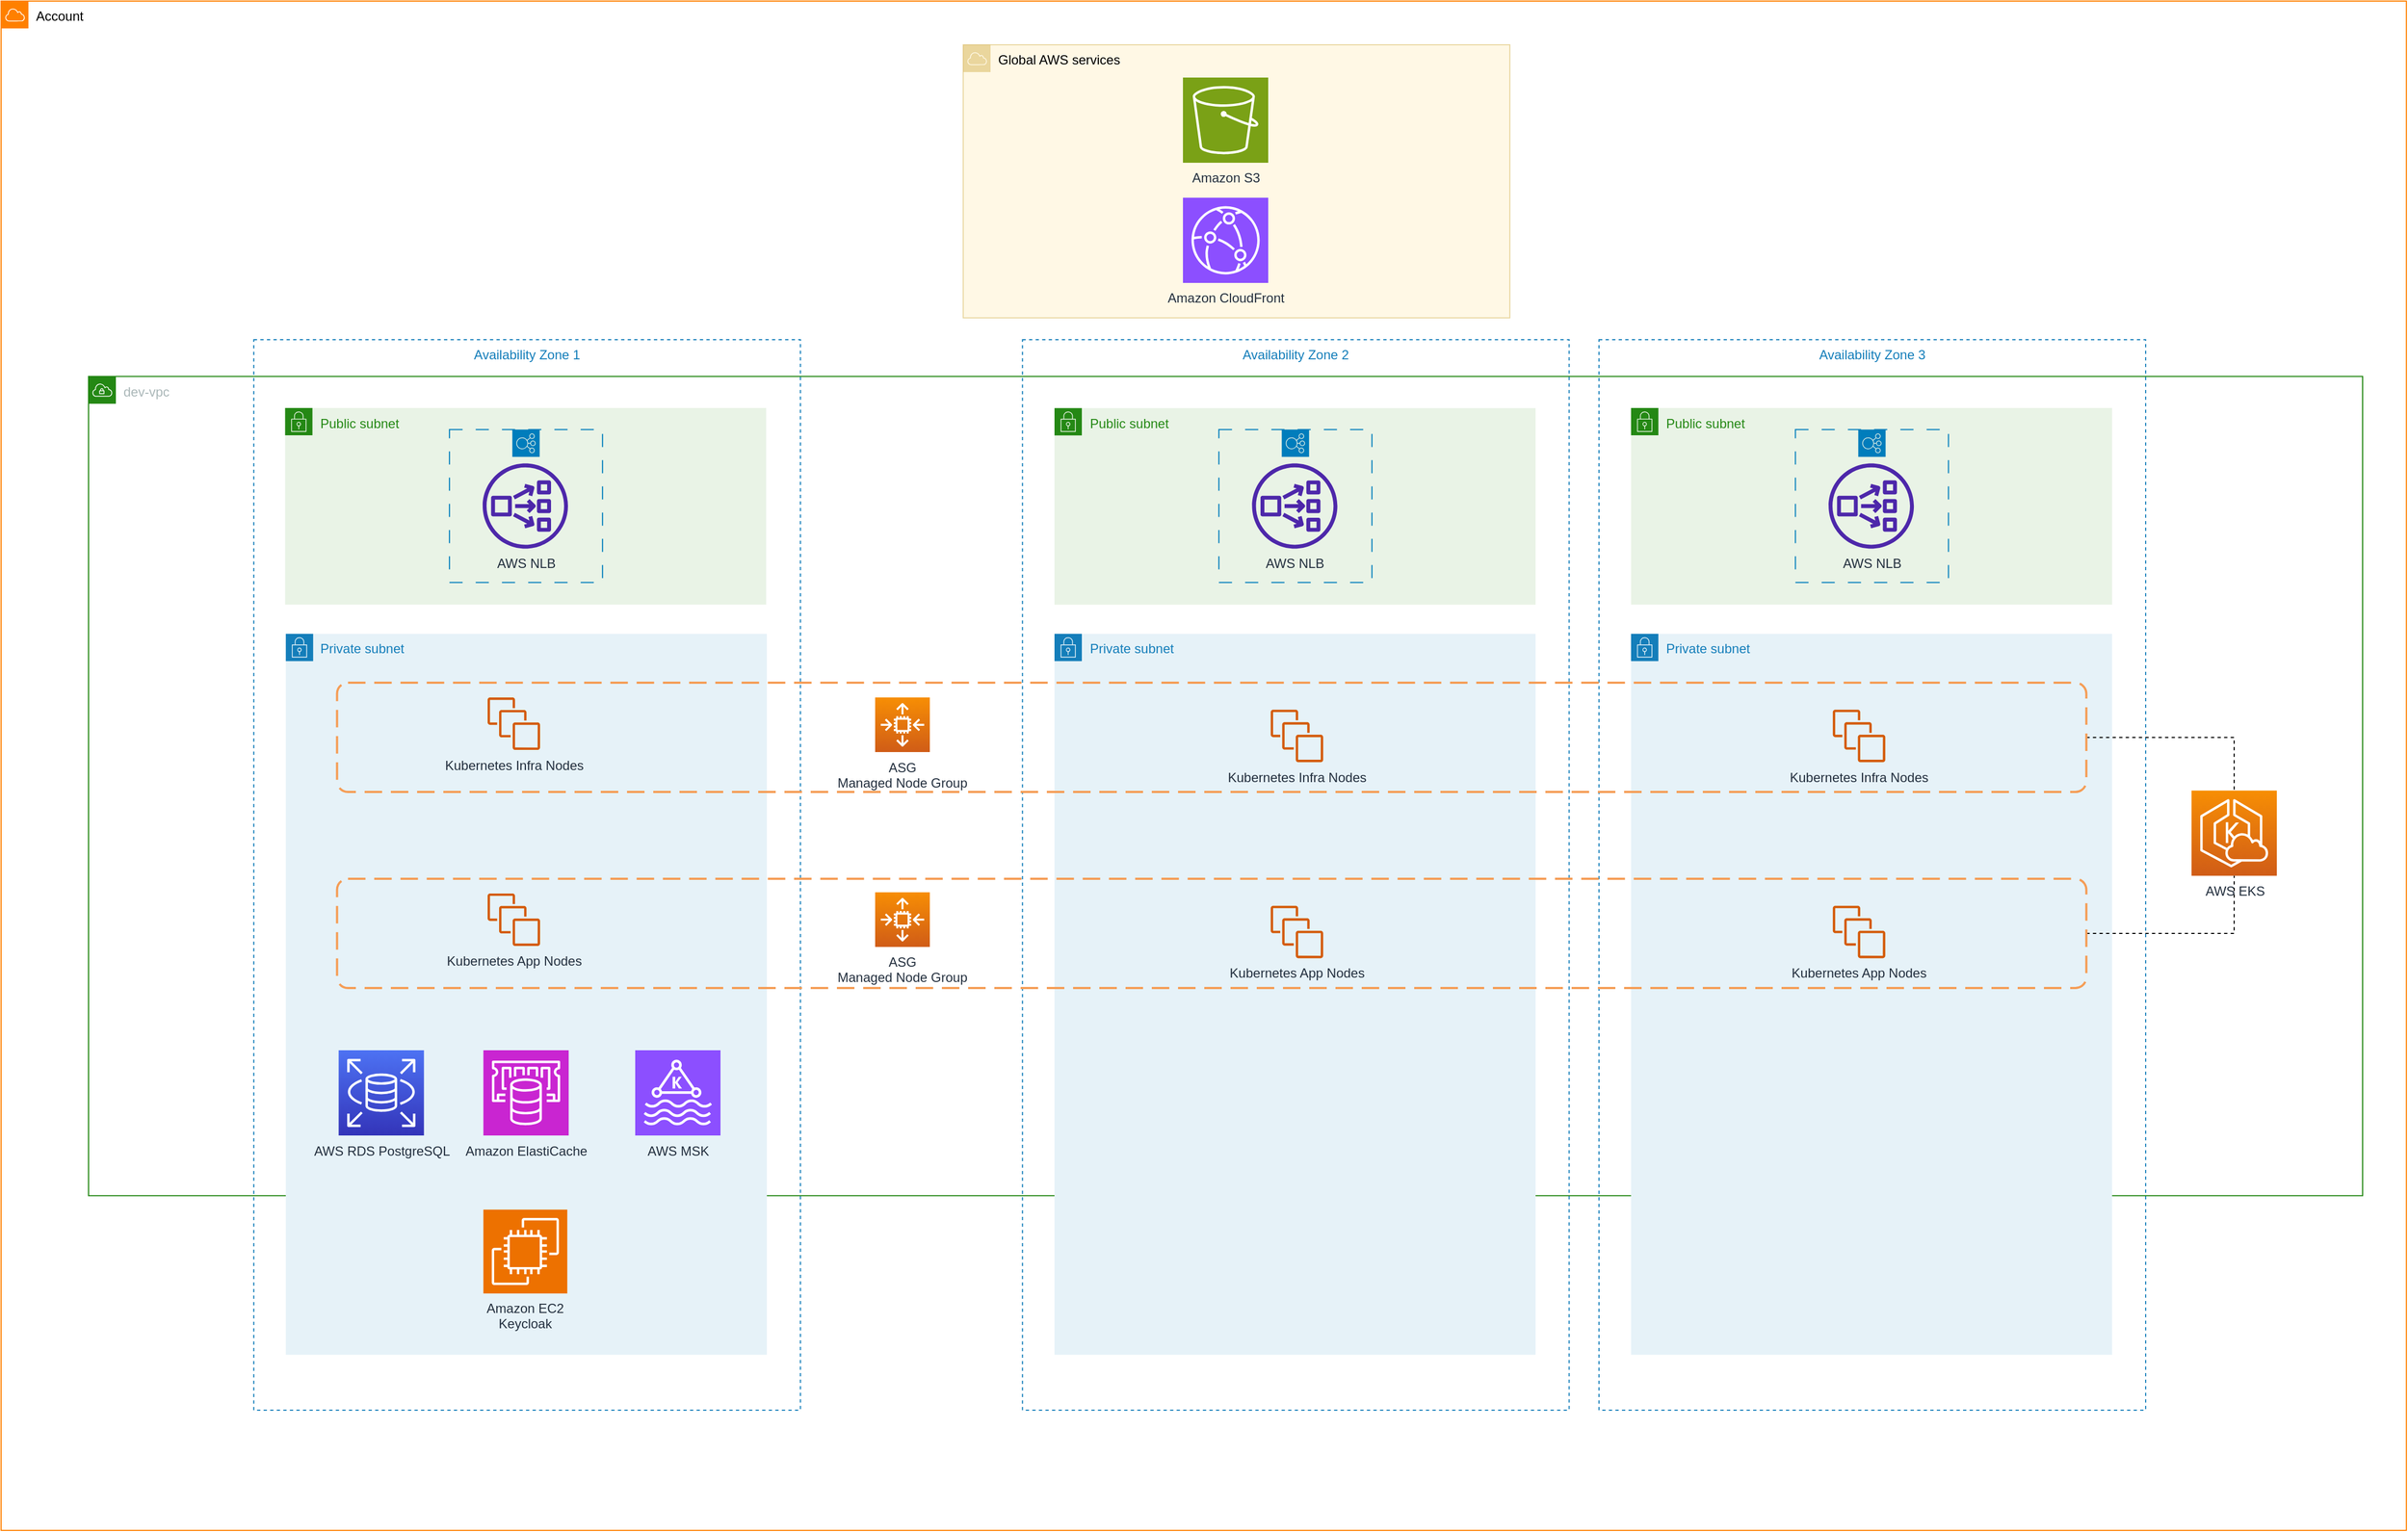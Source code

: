 <mxfile version="22.0.8" type="github" pages="2">
  <diagram name="Dev" id="EnpC6q5Ao4EsyWFNV-Yo">
    <mxGraphModel dx="4825" dy="-4232" grid="1" gridSize="10" guides="1" tooltips="1" connect="1" arrows="1" fold="1" page="1" pageScale="1" pageWidth="1169" pageHeight="827" math="0" shadow="0">
      <root>
        <mxCell id="bmpDRJVkrqCaFnWWjlhF-0" />
        <mxCell id="bmpDRJVkrqCaFnWWjlhF-1" parent="bmpDRJVkrqCaFnWWjlhF-0" />
        <mxCell id="bmpDRJVkrqCaFnWWjlhF-2" value="Account" style="sketch=0;outlineConnect=0;html=1;whiteSpace=wrap;fontSize=12;fontStyle=0;shape=mxgraph.aws4.group;grIcon=mxgraph.aws4.group_aws_cloud;verticalAlign=top;align=left;spacingLeft=30;dashed=0;strokeColor=#FF8000;gradientColor=none;gradientDirection=north;shadow=0;" vertex="1" parent="bmpDRJVkrqCaFnWWjlhF-1">
          <mxGeometry x="-2280" y="5840" width="2200" height="1400" as="geometry" />
        </mxCell>
        <mxCell id="bmpDRJVkrqCaFnWWjlhF-3" value="Global AWS services" style="sketch=0;outlineConnect=0;html=1;whiteSpace=wrap;fontSize=12;fontStyle=0;shape=mxgraph.aws4.group;grIcon=mxgraph.aws4.group_aws_cloud;strokeColor=#d6b656;fillColor=#fff2cc;verticalAlign=top;align=left;spacingLeft=30;dashed=0;opacity=50;" vertex="1" parent="bmpDRJVkrqCaFnWWjlhF-1">
          <mxGeometry x="-1400" y="5880" width="500" height="250" as="geometry" />
        </mxCell>
        <mxCell id="bmpDRJVkrqCaFnWWjlhF-4" value="" style="group" vertex="1" connectable="0" parent="bmpDRJVkrqCaFnWWjlhF-1">
          <mxGeometry x="-2210" y="6150" width="2080" height="1050" as="geometry" />
        </mxCell>
        <mxCell id="bmpDRJVkrqCaFnWWjlhF-5" value="Availability Zone 3" style="fillColor=none;strokeColor=#147EBA;dashed=1;verticalAlign=top;fontStyle=0;fontColor=#147EBA;" vertex="1" parent="bmpDRJVkrqCaFnWWjlhF-4">
          <mxGeometry x="1391.55" width="500" height="980" as="geometry" />
        </mxCell>
        <mxCell id="bmpDRJVkrqCaFnWWjlhF-6" value="dev-vpc" style="points=[[0,0],[0.25,0],[0.5,0],[0.75,0],[1,0],[1,0.25],[1,0.5],[1,0.75],[1,1],[0.75,1],[0.5,1],[0.25,1],[0,1],[0,0.75],[0,0.5],[0,0.25]];outlineConnect=0;gradientColor=none;html=1;whiteSpace=wrap;fontSize=12;fontStyle=0;shape=mxgraph.aws4.group;grIcon=mxgraph.aws4.group_vpc;strokeColor=#248814;fillColor=none;verticalAlign=top;align=left;spacingLeft=30;fontColor=#AAB7B8;dashed=0;" vertex="1" parent="bmpDRJVkrqCaFnWWjlhF-4">
          <mxGeometry x="10" y="33.649" width="2080" height="750" as="geometry" />
        </mxCell>
        <mxCell id="bmpDRJVkrqCaFnWWjlhF-7" value="Availability Zone 1" style="fillColor=none;strokeColor=#147EBA;dashed=1;verticalAlign=top;fontStyle=0;fontColor=#147EBA;" vertex="1" parent="bmpDRJVkrqCaFnWWjlhF-4">
          <mxGeometry x="161.13" width="500" height="980" as="geometry" />
        </mxCell>
        <mxCell id="bmpDRJVkrqCaFnWWjlhF-8" value="ASG&lt;br&gt;Managed Node Group" style="sketch=0;points=[[0,0,0],[0.25,0,0],[0.5,0,0],[0.75,0,0],[1,0,0],[0,1,0],[0.25,1,0],[0.5,1,0],[0.75,1,0],[1,1,0],[0,0.25,0],[0,0.5,0],[0,0.75,0],[1,0.25,0],[1,0.5,0],[1,0.75,0]];outlineConnect=0;fontColor=#232F3E;gradientColor=#F78E04;gradientDirection=north;fillColor=#D05C17;strokeColor=#ffffff;dashed=0;verticalLabelPosition=bottom;verticalAlign=top;align=center;html=1;fontSize=12;fontStyle=0;aspect=fixed;shape=mxgraph.aws4.resourceIcon;resIcon=mxgraph.aws4.auto_scaling2;" vertex="1" parent="bmpDRJVkrqCaFnWWjlhF-4">
          <mxGeometry x="729.465" y="505.851" width="50" height="50" as="geometry" />
        </mxCell>
        <mxCell id="bmpDRJVkrqCaFnWWjlhF-9" value="AWS EKS" style="sketch=0;points=[[0,0,0],[0.25,0,0],[0.5,0,0],[0.75,0,0],[1,0,0],[0,1,0],[0.25,1,0],[0.5,1,0],[0.75,1,0],[1,1,0],[0,0.25,0],[0,0.5,0],[0,0.75,0],[1,0.25,0],[1,0.5,0],[1,0.75,0]];outlineConnect=0;fontColor=#232F3E;gradientColor=#F78E04;gradientDirection=north;fillColor=#D05C17;strokeColor=#ffffff;dashed=0;verticalLabelPosition=bottom;verticalAlign=top;align=center;html=1;fontSize=12;fontStyle=0;aspect=fixed;shape=mxgraph.aws4.resourceIcon;resIcon=mxgraph.aws4.eks_cloud;" vertex="1" parent="bmpDRJVkrqCaFnWWjlhF-4">
          <mxGeometry x="1933.521" y="412.757" width="78" height="78" as="geometry" />
        </mxCell>
        <mxCell id="bmpDRJVkrqCaFnWWjlhF-10" value="ASG&lt;br&gt;Managed Node Group" style="sketch=0;points=[[0,0,0],[0.25,0,0],[0.5,0,0],[0.75,0,0],[1,0,0],[0,1,0],[0.25,1,0],[0.5,1,0],[0.75,1,0],[1,1,0],[0,0.25,0],[0,0.5,0],[0,0.75,0],[1,0.25,0],[1,0.5,0],[1,0.75,0]];outlineConnect=0;fontColor=#232F3E;gradientColor=#F78E04;gradientDirection=north;fillColor=#D05C17;strokeColor=#ffffff;dashed=0;verticalLabelPosition=bottom;verticalAlign=top;align=center;html=1;fontSize=12;fontStyle=0;aspect=fixed;shape=mxgraph.aws4.resourceIcon;resIcon=mxgraph.aws4.auto_scaling2;" vertex="1" parent="bmpDRJVkrqCaFnWWjlhF-4">
          <mxGeometry x="729.465" y="327.514" width="50" height="50" as="geometry" />
        </mxCell>
        <mxCell id="bmpDRJVkrqCaFnWWjlhF-11" value="Private subnet" style="points=[[0,0],[0.25,0],[0.5,0],[0.75,0],[1,0],[1,0.25],[1,0.5],[1,0.75],[1,1],[0.75,1],[0.5,1],[0.25,1],[0,1],[0,0.75],[0,0.5],[0,0.25]];outlineConnect=0;gradientColor=none;html=1;whiteSpace=wrap;fontSize=12;fontStyle=0;shape=mxgraph.aws4.group;grIcon=mxgraph.aws4.group_security_group;grStroke=0;strokeColor=#147EBA;fillColor=#E6F2F8;verticalAlign=top;align=left;spacingLeft=30;fontColor=#147EBA;dashed=0;" vertex="1" parent="bmpDRJVkrqCaFnWWjlhF-4">
          <mxGeometry x="190.42" y="269.19" width="440" height="660" as="geometry" />
        </mxCell>
        <mxCell id="bmpDRJVkrqCaFnWWjlhF-12" value="Kubernetes App Nodes" style="sketch=0;outlineConnect=0;fontColor=#232F3E;gradientColor=none;fillColor=#D45B07;strokeColor=none;dashed=0;verticalLabelPosition=bottom;verticalAlign=top;align=center;html=1;fontSize=12;fontStyle=0;aspect=fixed;pointerEvents=1;shape=mxgraph.aws4.instances;" vertex="1" parent="bmpDRJVkrqCaFnWWjlhF-4">
          <mxGeometry x="374.986" y="506.973" width="48" height="48" as="geometry" />
        </mxCell>
        <mxCell id="bmpDRJVkrqCaFnWWjlhF-13" value="AWS RDS PostgreSQL" style="sketch=0;points=[[0,0,0],[0.25,0,0],[0.5,0,0],[0.75,0,0],[1,0,0],[0,1,0],[0.25,1,0],[0.5,1,0],[0.75,1,0],[1,1,0],[0,0.25,0],[0,0.5,0],[0,0.75,0],[1,0.25,0],[1,0.5,0],[1,0.75,0]];outlineConnect=0;fontColor=#232F3E;gradientColor=#4D72F3;gradientDirection=north;fillColor=#3334B9;strokeColor=#ffffff;dashed=0;verticalLabelPosition=bottom;verticalAlign=top;align=center;html=1;fontSize=12;fontStyle=0;aspect=fixed;shape=mxgraph.aws4.resourceIcon;resIcon=mxgraph.aws4.rds;" vertex="1" parent="bmpDRJVkrqCaFnWWjlhF-4">
          <mxGeometry x="238.764" y="650.541" width="78" height="78" as="geometry" />
        </mxCell>
        <mxCell id="bmpDRJVkrqCaFnWWjlhF-14" value="Kubernetes Infra Nodes" style="sketch=0;outlineConnect=0;fontColor=#232F3E;gradientColor=none;fillColor=#D45B07;strokeColor=none;dashed=0;verticalLabelPosition=bottom;verticalAlign=top;align=center;html=1;fontSize=12;fontStyle=0;aspect=fixed;pointerEvents=1;shape=mxgraph.aws4.instances;" vertex="1" parent="bmpDRJVkrqCaFnWWjlhF-4">
          <mxGeometry x="374.986" y="327.514" width="48" height="48" as="geometry" />
        </mxCell>
        <mxCell id="bmpDRJVkrqCaFnWWjlhF-15" value="Availability Zone 2" style="fillColor=none;strokeColor=#147EBA;dashed=1;verticalAlign=top;fontStyle=0;fontColor=#147EBA;" vertex="1" parent="bmpDRJVkrqCaFnWWjlhF-4">
          <mxGeometry x="864.23" width="500" height="980" as="geometry" />
        </mxCell>
        <mxCell id="bmpDRJVkrqCaFnWWjlhF-16" value="Private subnet" style="points=[[0,0],[0.25,0],[0.5,0],[0.75,0],[1,0],[1,0.25],[1,0.5],[1,0.75],[1,1],[0.75,1],[0.5,1],[0.25,1],[0,1],[0,0.75],[0,0.5],[0,0.25]];outlineConnect=0;gradientColor=none;html=1;whiteSpace=wrap;fontSize=12;fontStyle=0;shape=mxgraph.aws4.group;grIcon=mxgraph.aws4.group_security_group;grStroke=0;strokeColor=#147EBA;fillColor=#E6F2F8;verticalAlign=top;align=left;spacingLeft=30;fontColor=#147EBA;dashed=0;" vertex="1" parent="bmpDRJVkrqCaFnWWjlhF-4">
          <mxGeometry x="893.52" y="269.19" width="440" height="660" as="geometry" />
        </mxCell>
        <mxCell id="bmpDRJVkrqCaFnWWjlhF-17" value="Kubernetes App Nodes" style="sketch=0;outlineConnect=0;fontColor=#232F3E;gradientColor=none;fillColor=#D45B07;strokeColor=none;dashed=0;verticalLabelPosition=bottom;verticalAlign=top;align=center;html=1;fontSize=12;fontStyle=0;aspect=fixed;pointerEvents=1;shape=mxgraph.aws4.instances;" vertex="1" parent="bmpDRJVkrqCaFnWWjlhF-4">
          <mxGeometry x="1091.268" y="518.189" width="48" height="48" as="geometry" />
        </mxCell>
        <mxCell id="bmpDRJVkrqCaFnWWjlhF-18" value="Kubernetes Infra Nodes" style="sketch=0;outlineConnect=0;fontColor=#232F3E;gradientColor=none;fillColor=#D45B07;strokeColor=none;dashed=0;verticalLabelPosition=bottom;verticalAlign=top;align=center;html=1;fontSize=12;fontStyle=0;aspect=fixed;pointerEvents=1;shape=mxgraph.aws4.instances;" vertex="1" parent="bmpDRJVkrqCaFnWWjlhF-4">
          <mxGeometry x="1091.268" y="338.73" width="48" height="48" as="geometry" />
        </mxCell>
        <mxCell id="bmpDRJVkrqCaFnWWjlhF-20" value="Private subnet" style="points=[[0,0],[0.25,0],[0.5,0],[0.75,0],[1,0],[1,0.25],[1,0.5],[1,0.75],[1,1],[0.75,1],[0.5,1],[0.25,1],[0,1],[0,0.75],[0,0.5],[0,0.25]];outlineConnect=0;gradientColor=none;html=1;whiteSpace=wrap;fontSize=12;fontStyle=0;shape=mxgraph.aws4.group;grIcon=mxgraph.aws4.group_security_group;grStroke=0;strokeColor=#147EBA;fillColor=#E6F2F8;verticalAlign=top;align=left;spacingLeft=30;fontColor=#147EBA;dashed=0;" vertex="1" parent="bmpDRJVkrqCaFnWWjlhF-4">
          <mxGeometry x="1420.85" y="269.19" width="440" height="660" as="geometry" />
        </mxCell>
        <mxCell id="bmpDRJVkrqCaFnWWjlhF-21" value="Kubernetes App Nodes" style="sketch=0;outlineConnect=0;fontColor=#232F3E;gradientColor=none;fillColor=#D45B07;strokeColor=none;dashed=0;verticalLabelPosition=bottom;verticalAlign=top;align=center;html=1;fontSize=12;fontStyle=0;aspect=fixed;pointerEvents=1;shape=mxgraph.aws4.instances;" vertex="1" parent="bmpDRJVkrqCaFnWWjlhF-4">
          <mxGeometry x="1605.408" y="518.189" width="48" height="48" as="geometry" />
        </mxCell>
        <mxCell id="bmpDRJVkrqCaFnWWjlhF-22" value="Kubernetes Infra Nodes" style="sketch=0;outlineConnect=0;fontColor=#232F3E;gradientColor=none;fillColor=#D45B07;strokeColor=none;dashed=0;verticalLabelPosition=bottom;verticalAlign=top;align=center;html=1;fontSize=12;fontStyle=0;aspect=fixed;pointerEvents=1;shape=mxgraph.aws4.instances;" vertex="1" parent="bmpDRJVkrqCaFnWWjlhF-4">
          <mxGeometry x="1605.408" y="338.73" width="48" height="48" as="geometry" />
        </mxCell>
        <mxCell id="bmpDRJVkrqCaFnWWjlhF-23" style="edgeStyle=orthogonalEdgeStyle;rounded=0;orthogonalLoop=1;jettySize=auto;html=1;entryX=0.5;entryY=1;entryDx=0;entryDy=0;entryPerimeter=0;dashed=1;endArrow=none;endFill=0;" edge="1" parent="bmpDRJVkrqCaFnWWjlhF-4" source="bmpDRJVkrqCaFnWWjlhF-25" target="bmpDRJVkrqCaFnWWjlhF-9">
          <mxGeometry relative="1" as="geometry" />
        </mxCell>
        <mxCell id="bmpDRJVkrqCaFnWWjlhF-24" style="edgeStyle=orthogonalEdgeStyle;rounded=0;orthogonalLoop=1;jettySize=auto;html=1;entryX=0.5;entryY=0;entryDx=0;entryDy=0;entryPerimeter=0;dashed=1;endArrow=none;endFill=0;" edge="1" parent="bmpDRJVkrqCaFnWWjlhF-4" source="bmpDRJVkrqCaFnWWjlhF-26" target="bmpDRJVkrqCaFnWWjlhF-9">
          <mxGeometry relative="1" as="geometry" />
        </mxCell>
        <mxCell id="bmpDRJVkrqCaFnWWjlhF-25" value="" style="rounded=1;arcSize=10;dashed=1;strokeColor=#F59D56;fillColor=none;gradientColor=none;dashPattern=8 4;strokeWidth=2;" vertex="1" parent="bmpDRJVkrqCaFnWWjlhF-4">
          <mxGeometry x="237.296" y="493.514" width="1600" height="100" as="geometry" />
        </mxCell>
        <mxCell id="bmpDRJVkrqCaFnWWjlhF-26" value="" style="rounded=1;arcSize=10;dashed=1;strokeColor=#F59D56;fillColor=none;gradientColor=none;dashPattern=8 4;strokeWidth=2;" vertex="1" parent="bmpDRJVkrqCaFnWWjlhF-4">
          <mxGeometry x="237.296" y="314.054" width="1600" height="100" as="geometry" />
        </mxCell>
        <mxCell id="bmpDRJVkrqCaFnWWjlhF-27" value="AWS MSK" style="sketch=0;points=[[0,0,0],[0.25,0,0],[0.5,0,0],[0.75,0,0],[1,0,0],[0,1,0],[0.25,1,0],[0.5,1,0],[0.75,1,0],[1,1,0],[0,0.25,0],[0,0.5,0],[0,0.75,0],[1,0.25,0],[1,0.5,0],[1,0.75,0]];outlineConnect=0;fontColor=#232F3E;fillColor=#8C4FFF;strokeColor=#ffffff;dashed=0;verticalLabelPosition=bottom;verticalAlign=top;align=center;html=1;fontSize=12;fontStyle=0;aspect=fixed;shape=mxgraph.aws4.resourceIcon;resIcon=mxgraph.aws4.managed_streaming_for_kafka;" vertex="1" parent="bmpDRJVkrqCaFnWWjlhF-4">
          <mxGeometry x="509.998" y="650.541" width="78" height="78" as="geometry" />
        </mxCell>
        <mxCell id="bmpDRJVkrqCaFnWWjlhF-29" value="Amazon ElastiCache&#x9;" style="sketch=0;points=[[0,0,0],[0.25,0,0],[0.5,0,0],[0.75,0,0],[1,0,0],[0,1,0],[0.25,1,0],[0.5,1,0],[0.75,1,0],[1,1,0],[0,0.25,0],[0,0.5,0],[0,0.75,0],[1,0.25,0],[1,0.5,0],[1,0.75,0]];outlineConnect=0;fontColor=#232F3E;fillColor=#C925D1;strokeColor=#ffffff;dashed=0;verticalLabelPosition=bottom;verticalAlign=top;align=center;html=1;fontSize=12;fontStyle=0;aspect=fixed;shape=mxgraph.aws4.resourceIcon;resIcon=mxgraph.aws4.elasticache;" vertex="1" parent="bmpDRJVkrqCaFnWWjlhF-4">
          <mxGeometry x="371.144" y="650.541" width="78" height="78" as="geometry" />
        </mxCell>
        <mxCell id="bmpDRJVkrqCaFnWWjlhF-33" value="Amazon EC2&lt;br&gt;Keycloak" style="sketch=0;points=[[0,0,0],[0.25,0,0],[0.5,0,0],[0.75,0,0],[1,0,0],[0,1,0],[0.25,1,0],[0.5,1,0],[0.75,1,0],[1,1,0],[0,0.25,0],[0,0.5,0],[0,0.75,0],[1,0.25,0],[1,0.5,0],[1,0.75,0]];outlineConnect=0;fontColor=#232F3E;fillColor=#ED7100;strokeColor=#ffffff;dashed=0;verticalLabelPosition=bottom;verticalAlign=top;align=center;html=1;fontSize=12;fontStyle=0;aspect=fixed;shape=mxgraph.aws4.resourceIcon;resIcon=mxgraph.aws4.ec2;" vertex="1" parent="bmpDRJVkrqCaFnWWjlhF-4">
          <mxGeometry x="371.14" y="796.35" width="76.72" height="76.72" as="geometry" />
        </mxCell>
        <mxCell id="bmpDRJVkrqCaFnWWjlhF-34" value="Public subnet" style="points=[[0,0],[0.25,0],[0.5,0],[0.75,0],[1,0],[1,0.25],[1,0.5],[1,0.75],[1,1],[0.75,1],[0.5,1],[0.25,1],[0,1],[0,0.75],[0,0.5],[0,0.25]];outlineConnect=0;gradientColor=none;html=1;whiteSpace=wrap;fontSize=12;fontStyle=0;shape=mxgraph.aws4.group;grIcon=mxgraph.aws4.group_security_group;grStroke=0;strokeColor=#248814;fillColor=#E9F3E6;verticalAlign=top;align=left;spacingLeft=30;fontColor=#248814;dashed=0;" vertex="1" parent="bmpDRJVkrqCaFnWWjlhF-4">
          <mxGeometry x="189.783" y="62.557" width="440" height="180" as="geometry" />
        </mxCell>
        <mxCell id="bmpDRJVkrqCaFnWWjlhF-35" value="AWS NLB" style="sketch=0;outlineConnect=0;fontColor=#232F3E;gradientColor=none;fillColor=#4D27AA;strokeColor=none;dashed=0;verticalLabelPosition=bottom;verticalAlign=top;align=center;html=1;fontSize=12;fontStyle=0;aspect=fixed;pointerEvents=1;shape=mxgraph.aws4.network_load_balancer;" vertex="1" parent="bmpDRJVkrqCaFnWWjlhF-4">
          <mxGeometry x="370.501" y="113.294" width="78" height="78" as="geometry" />
        </mxCell>
        <mxCell id="bmpDRJVkrqCaFnWWjlhF-36" value="" style="sketch=0;outlineConnect=0;gradientColor=none;html=1;whiteSpace=wrap;fontSize=12;fontStyle=0;shape=mxgraph.aws4.groupCenter;grIcon=mxgraph.aws4.group_elastic_load_balancing;grStroke=1;strokeColor=#007DBC;fillColor=none;verticalAlign=top;align=center;fontColor=#007DBC;dashed=1;spacingTop=25;dashPattern=12 12;" vertex="1" parent="bmpDRJVkrqCaFnWWjlhF-4">
          <mxGeometry x="340.12" y="82.29" width="140" height="140" as="geometry" />
        </mxCell>
        <mxCell id="bmpDRJVkrqCaFnWWjlhF-37" value="Public subnet" style="points=[[0,0],[0.25,0],[0.5,0],[0.75,0],[1,0],[1,0.25],[1,0.5],[1,0.75],[1,1],[0.75,1],[0.5,1],[0.25,1],[0,1],[0,0.75],[0,0.5],[0,0.25]];outlineConnect=0;gradientColor=none;html=1;whiteSpace=wrap;fontSize=12;fontStyle=0;shape=mxgraph.aws4.group;grIcon=mxgraph.aws4.group_security_group;grStroke=0;strokeColor=#248814;fillColor=#E9F3E6;verticalAlign=top;align=left;spacingLeft=30;fontColor=#248814;dashed=0;" vertex="1" parent="bmpDRJVkrqCaFnWWjlhF-4">
          <mxGeometry x="893.523" y="62.567" width="440" height="180" as="geometry" />
        </mxCell>
        <mxCell id="bmpDRJVkrqCaFnWWjlhF-38" value="AWS NLB" style="sketch=0;outlineConnect=0;fontColor=#232F3E;gradientColor=none;fillColor=#4D27AA;strokeColor=none;dashed=0;verticalLabelPosition=bottom;verticalAlign=top;align=center;html=1;fontSize=12;fontStyle=0;aspect=fixed;pointerEvents=1;shape=mxgraph.aws4.network_load_balancer;" vertex="1" parent="bmpDRJVkrqCaFnWWjlhF-4">
          <mxGeometry x="1074.241" y="113.304" width="78" height="78" as="geometry" />
        </mxCell>
        <mxCell id="bmpDRJVkrqCaFnWWjlhF-39" value="" style="sketch=0;outlineConnect=0;gradientColor=none;html=1;whiteSpace=wrap;fontSize=12;fontStyle=0;shape=mxgraph.aws4.groupCenter;grIcon=mxgraph.aws4.group_elastic_load_balancing;grStroke=1;strokeColor=#007DBC;fillColor=none;verticalAlign=top;align=center;fontColor=#007DBC;dashed=1;spacingTop=25;dashPattern=12 12;" vertex="1" parent="bmpDRJVkrqCaFnWWjlhF-4">
          <mxGeometry x="1043.86" y="82.3" width="140" height="140" as="geometry" />
        </mxCell>
        <mxCell id="bmpDRJVkrqCaFnWWjlhF-40" value="Public subnet" style="points=[[0,0],[0.25,0],[0.5,0],[0.75,0],[1,0],[1,0.25],[1,0.5],[1,0.75],[1,1],[0.75,1],[0.5,1],[0.25,1],[0,1],[0,0.75],[0,0.5],[0,0.25]];outlineConnect=0;gradientColor=none;html=1;whiteSpace=wrap;fontSize=12;fontStyle=0;shape=mxgraph.aws4.group;grIcon=mxgraph.aws4.group_security_group;grStroke=0;strokeColor=#248814;fillColor=#E9F3E6;verticalAlign=top;align=left;spacingLeft=30;fontColor=#248814;dashed=0;" vertex="1" parent="bmpDRJVkrqCaFnWWjlhF-4">
          <mxGeometry x="1420.853" y="62.557" width="440" height="180" as="geometry" />
        </mxCell>
        <mxCell id="bmpDRJVkrqCaFnWWjlhF-41" value="AWS NLB" style="sketch=0;outlineConnect=0;fontColor=#232F3E;gradientColor=none;fillColor=#4D27AA;strokeColor=none;dashed=0;verticalLabelPosition=bottom;verticalAlign=top;align=center;html=1;fontSize=12;fontStyle=0;aspect=fixed;pointerEvents=1;shape=mxgraph.aws4.network_load_balancer;" vertex="1" parent="bmpDRJVkrqCaFnWWjlhF-4">
          <mxGeometry x="1601.571" y="113.294" width="78" height="78" as="geometry" />
        </mxCell>
        <mxCell id="bmpDRJVkrqCaFnWWjlhF-42" value="" style="sketch=0;outlineConnect=0;gradientColor=none;html=1;whiteSpace=wrap;fontSize=12;fontStyle=0;shape=mxgraph.aws4.groupCenter;grIcon=mxgraph.aws4.group_elastic_load_balancing;grStroke=1;strokeColor=#007DBC;fillColor=none;verticalAlign=top;align=center;fontColor=#007DBC;dashed=1;spacingTop=25;dashPattern=12 12;" vertex="1" parent="bmpDRJVkrqCaFnWWjlhF-4">
          <mxGeometry x="1571.19" y="82.29" width="140" height="140" as="geometry" />
        </mxCell>
        <mxCell id="bmpDRJVkrqCaFnWWjlhF-44" value="Amazon S3" style="sketch=0;points=[[0,0,0],[0.25,0,0],[0.5,0,0],[0.75,0,0],[1,0,0],[0,1,0],[0.25,1,0],[0.5,1,0],[0.75,1,0],[1,1,0],[0,0.25,0],[0,0.5,0],[0,0.75,0],[1,0.25,0],[1,0.5,0],[1,0.75,0]];outlineConnect=0;fontColor=#232F3E;fillColor=#7AA116;strokeColor=#ffffff;dashed=0;verticalLabelPosition=bottom;verticalAlign=top;align=center;html=1;fontSize=12;fontStyle=0;aspect=fixed;shape=mxgraph.aws4.resourceIcon;resIcon=mxgraph.aws4.s3;" vertex="1" parent="bmpDRJVkrqCaFnWWjlhF-1">
          <mxGeometry x="-1199" y="5910" width="78" height="78" as="geometry" />
        </mxCell>
        <mxCell id="bmpDRJVkrqCaFnWWjlhF-45" value="Amazon CloudFront" style="sketch=0;points=[[0,0,0],[0.25,0,0],[0.5,0,0],[0.75,0,0],[1,0,0],[0,1,0],[0.25,1,0],[0.5,1,0],[0.75,1,0],[1,1,0],[0,0.25,0],[0,0.5,0],[0,0.75,0],[1,0.25,0],[1,0.5,0],[1,0.75,0]];outlineConnect=0;fontColor=#232F3E;fillColor=#8C4FFF;strokeColor=#ffffff;dashed=0;verticalLabelPosition=bottom;verticalAlign=top;align=center;html=1;fontSize=12;fontStyle=0;aspect=fixed;shape=mxgraph.aws4.resourceIcon;resIcon=mxgraph.aws4.cloudfront;" vertex="1" parent="bmpDRJVkrqCaFnWWjlhF-1">
          <mxGeometry x="-1199" y="6020" width="78" height="78" as="geometry" />
        </mxCell>
      </root>
    </mxGraphModel>
  </diagram>
  <diagram name="Копия Dev" id="wY6q8CZ3aJQLYpwnZpG7">
    <mxGraphModel dx="4203" dy="-4621" grid="1" gridSize="10" guides="1" tooltips="1" connect="1" arrows="1" fold="1" page="1" pageScale="1" pageWidth="1169" pageHeight="827" math="0" shadow="0">
      <root>
        <mxCell id="awgJiyj73yc9hMOWtdYt-0" />
        <mxCell id="awgJiyj73yc9hMOWtdYt-1" parent="awgJiyj73yc9hMOWtdYt-0" />
        <mxCell id="awgJiyj73yc9hMOWtdYt-2" value="Account" style="sketch=0;outlineConnect=0;html=1;whiteSpace=wrap;fontSize=12;fontStyle=0;shape=mxgraph.aws4.group;grIcon=mxgraph.aws4.group_aws_cloud;verticalAlign=top;align=left;spacingLeft=30;dashed=0;strokeColor=#FF8000;gradientColor=none;gradientDirection=north;shadow=0;" vertex="1" parent="awgJiyj73yc9hMOWtdYt-1">
          <mxGeometry x="-2280" y="5840" width="2200" height="1400" as="geometry" />
        </mxCell>
        <mxCell id="awgJiyj73yc9hMOWtdYt-3" value="Global AWS services" style="sketch=0;outlineConnect=0;html=1;whiteSpace=wrap;fontSize=12;fontStyle=0;shape=mxgraph.aws4.group;grIcon=mxgraph.aws4.group_aws_cloud;strokeColor=#d6b656;fillColor=#fff2cc;verticalAlign=top;align=left;spacingLeft=30;dashed=0;opacity=50;" vertex="1" parent="awgJiyj73yc9hMOWtdYt-1">
          <mxGeometry x="-1400" y="5880" width="500" height="250" as="geometry" />
        </mxCell>
        <mxCell id="awgJiyj73yc9hMOWtdYt-4" value="" style="group" vertex="1" connectable="0" parent="awgJiyj73yc9hMOWtdYt-1">
          <mxGeometry x="-2210" y="6150" width="2080" height="1050" as="geometry" />
        </mxCell>
        <mxCell id="awgJiyj73yc9hMOWtdYt-5" value="Availability Zone 3" style="fillColor=none;strokeColor=#147EBA;dashed=1;verticalAlign=top;fontStyle=0;fontColor=#147EBA;" vertex="1" parent="awgJiyj73yc9hMOWtdYt-4">
          <mxGeometry x="1391.55" width="500" height="980" as="geometry" />
        </mxCell>
        <mxCell id="awgJiyj73yc9hMOWtdYt-6" value="prod-vpc" style="points=[[0,0],[0.25,0],[0.5,0],[0.75,0],[1,0],[1,0.25],[1,0.5],[1,0.75],[1,1],[0.75,1],[0.5,1],[0.25,1],[0,1],[0,0.75],[0,0.5],[0,0.25]];outlineConnect=0;gradientColor=none;html=1;whiteSpace=wrap;fontSize=12;fontStyle=0;shape=mxgraph.aws4.group;grIcon=mxgraph.aws4.group_vpc;strokeColor=#248814;fillColor=none;verticalAlign=top;align=left;spacingLeft=30;fontColor=#AAB7B8;dashed=0;" vertex="1" parent="awgJiyj73yc9hMOWtdYt-4">
          <mxGeometry x="10" y="33.649" width="2080" height="750" as="geometry" />
        </mxCell>
        <mxCell id="awgJiyj73yc9hMOWtdYt-7" value="Availability Zone 1" style="fillColor=none;strokeColor=#147EBA;dashed=1;verticalAlign=top;fontStyle=0;fontColor=#147EBA;" vertex="1" parent="awgJiyj73yc9hMOWtdYt-4">
          <mxGeometry x="161.13" width="500" height="980" as="geometry" />
        </mxCell>
        <mxCell id="awgJiyj73yc9hMOWtdYt-8" value="ASG&lt;br&gt;Managed Node Group" style="sketch=0;points=[[0,0,0],[0.25,0,0],[0.5,0,0],[0.75,0,0],[1,0,0],[0,1,0],[0.25,1,0],[0.5,1,0],[0.75,1,0],[1,1,0],[0,0.25,0],[0,0.5,0],[0,0.75,0],[1,0.25,0],[1,0.5,0],[1,0.75,0]];outlineConnect=0;fontColor=#232F3E;gradientColor=#F78E04;gradientDirection=north;fillColor=#D05C17;strokeColor=#ffffff;dashed=0;verticalLabelPosition=bottom;verticalAlign=top;align=center;html=1;fontSize=12;fontStyle=0;aspect=fixed;shape=mxgraph.aws4.resourceIcon;resIcon=mxgraph.aws4.auto_scaling2;" vertex="1" parent="awgJiyj73yc9hMOWtdYt-4">
          <mxGeometry x="729.465" y="505.851" width="50" height="50" as="geometry" />
        </mxCell>
        <mxCell id="awgJiyj73yc9hMOWtdYt-9" value="AWS EKS" style="sketch=0;points=[[0,0,0],[0.25,0,0],[0.5,0,0],[0.75,0,0],[1,0,0],[0,1,0],[0.25,1,0],[0.5,1,0],[0.75,1,0],[1,1,0],[0,0.25,0],[0,0.5,0],[0,0.75,0],[1,0.25,0],[1,0.5,0],[1,0.75,0]];outlineConnect=0;fontColor=#232F3E;gradientColor=#F78E04;gradientDirection=north;fillColor=#D05C17;strokeColor=#ffffff;dashed=0;verticalLabelPosition=bottom;verticalAlign=top;align=center;html=1;fontSize=12;fontStyle=0;aspect=fixed;shape=mxgraph.aws4.resourceIcon;resIcon=mxgraph.aws4.eks_cloud;" vertex="1" parent="awgJiyj73yc9hMOWtdYt-4">
          <mxGeometry x="1933.521" y="412.757" width="78" height="78" as="geometry" />
        </mxCell>
        <mxCell id="awgJiyj73yc9hMOWtdYt-10" value="ASG&lt;br&gt;Managed Node Group" style="sketch=0;points=[[0,0,0],[0.25,0,0],[0.5,0,0],[0.75,0,0],[1,0,0],[0,1,0],[0.25,1,0],[0.5,1,0],[0.75,1,0],[1,1,0],[0,0.25,0],[0,0.5,0],[0,0.75,0],[1,0.25,0],[1,0.5,0],[1,0.75,0]];outlineConnect=0;fontColor=#232F3E;gradientColor=#F78E04;gradientDirection=north;fillColor=#D05C17;strokeColor=#ffffff;dashed=0;verticalLabelPosition=bottom;verticalAlign=top;align=center;html=1;fontSize=12;fontStyle=0;aspect=fixed;shape=mxgraph.aws4.resourceIcon;resIcon=mxgraph.aws4.auto_scaling2;" vertex="1" parent="awgJiyj73yc9hMOWtdYt-4">
          <mxGeometry x="729.465" y="327.514" width="50" height="50" as="geometry" />
        </mxCell>
        <mxCell id="awgJiyj73yc9hMOWtdYt-11" value="Private subnet" style="points=[[0,0],[0.25,0],[0.5,0],[0.75,0],[1,0],[1,0.25],[1,0.5],[1,0.75],[1,1],[0.75,1],[0.5,1],[0.25,1],[0,1],[0,0.75],[0,0.5],[0,0.25]];outlineConnect=0;gradientColor=none;html=1;whiteSpace=wrap;fontSize=12;fontStyle=0;shape=mxgraph.aws4.group;grIcon=mxgraph.aws4.group_security_group;grStroke=0;strokeColor=#147EBA;fillColor=#E6F2F8;verticalAlign=top;align=left;spacingLeft=30;fontColor=#147EBA;dashed=0;" vertex="1" parent="awgJiyj73yc9hMOWtdYt-4">
          <mxGeometry x="190.42" y="269.19" width="440" height="660" as="geometry" />
        </mxCell>
        <mxCell id="awgJiyj73yc9hMOWtdYt-12" value="Kubernetes App Nodes" style="sketch=0;outlineConnect=0;fontColor=#232F3E;gradientColor=none;fillColor=#D45B07;strokeColor=none;dashed=0;verticalLabelPosition=bottom;verticalAlign=top;align=center;html=1;fontSize=12;fontStyle=0;aspect=fixed;pointerEvents=1;shape=mxgraph.aws4.instances;" vertex="1" parent="awgJiyj73yc9hMOWtdYt-4">
          <mxGeometry x="374.986" y="506.973" width="48" height="48" as="geometry" />
        </mxCell>
        <mxCell id="awgJiyj73yc9hMOWtdYt-13" value="AWS RDS PostgreSQL" style="sketch=0;points=[[0,0,0],[0.25,0,0],[0.5,0,0],[0.75,0,0],[1,0,0],[0,1,0],[0.25,1,0],[0.5,1,0],[0.75,1,0],[1,1,0],[0,0.25,0],[0,0.5,0],[0,0.75,0],[1,0.25,0],[1,0.5,0],[1,0.75,0]];outlineConnect=0;fontColor=#232F3E;gradientColor=#4D72F3;gradientDirection=north;fillColor=#3334B9;strokeColor=#ffffff;dashed=0;verticalLabelPosition=bottom;verticalAlign=top;align=center;html=1;fontSize=12;fontStyle=0;aspect=fixed;shape=mxgraph.aws4.resourceIcon;resIcon=mxgraph.aws4.rds;" vertex="1" parent="awgJiyj73yc9hMOWtdYt-4">
          <mxGeometry x="238.764" y="650.541" width="78" height="78" as="geometry" />
        </mxCell>
        <mxCell id="awgJiyj73yc9hMOWtdYt-14" value="Kubernetes Infra Nodes" style="sketch=0;outlineConnect=0;fontColor=#232F3E;gradientColor=none;fillColor=#D45B07;strokeColor=none;dashed=0;verticalLabelPosition=bottom;verticalAlign=top;align=center;html=1;fontSize=12;fontStyle=0;aspect=fixed;pointerEvents=1;shape=mxgraph.aws4.instances;" vertex="1" parent="awgJiyj73yc9hMOWtdYt-4">
          <mxGeometry x="374.986" y="327.514" width="48" height="48" as="geometry" />
        </mxCell>
        <mxCell id="awgJiyj73yc9hMOWtdYt-15" value="Availability Zone 2" style="fillColor=none;strokeColor=#147EBA;dashed=1;verticalAlign=top;fontStyle=0;fontColor=#147EBA;" vertex="1" parent="awgJiyj73yc9hMOWtdYt-4">
          <mxGeometry x="864.23" width="500" height="980" as="geometry" />
        </mxCell>
        <mxCell id="awgJiyj73yc9hMOWtdYt-16" value="Private subnet" style="points=[[0,0],[0.25,0],[0.5,0],[0.75,0],[1,0],[1,0.25],[1,0.5],[1,0.75],[1,1],[0.75,1],[0.5,1],[0.25,1],[0,1],[0,0.75],[0,0.5],[0,0.25]];outlineConnect=0;gradientColor=none;html=1;whiteSpace=wrap;fontSize=12;fontStyle=0;shape=mxgraph.aws4.group;grIcon=mxgraph.aws4.group_security_group;grStroke=0;strokeColor=#147EBA;fillColor=#E6F2F8;verticalAlign=top;align=left;spacingLeft=30;fontColor=#147EBA;dashed=0;" vertex="1" parent="awgJiyj73yc9hMOWtdYt-4">
          <mxGeometry x="893.52" y="269.19" width="440" height="660" as="geometry" />
        </mxCell>
        <mxCell id="awgJiyj73yc9hMOWtdYt-17" value="Kubernetes App Nodes" style="sketch=0;outlineConnect=0;fontColor=#232F3E;gradientColor=none;fillColor=#D45B07;strokeColor=none;dashed=0;verticalLabelPosition=bottom;verticalAlign=top;align=center;html=1;fontSize=12;fontStyle=0;aspect=fixed;pointerEvents=1;shape=mxgraph.aws4.instances;" vertex="1" parent="awgJiyj73yc9hMOWtdYt-4">
          <mxGeometry x="1091.268" y="518.189" width="48" height="48" as="geometry" />
        </mxCell>
        <mxCell id="awgJiyj73yc9hMOWtdYt-18" value="Kubernetes Infra Nodes" style="sketch=0;outlineConnect=0;fontColor=#232F3E;gradientColor=none;fillColor=#D45B07;strokeColor=none;dashed=0;verticalLabelPosition=bottom;verticalAlign=top;align=center;html=1;fontSize=12;fontStyle=0;aspect=fixed;pointerEvents=1;shape=mxgraph.aws4.instances;" vertex="1" parent="awgJiyj73yc9hMOWtdYt-4">
          <mxGeometry x="1091.268" y="338.73" width="48" height="48" as="geometry" />
        </mxCell>
        <mxCell id="awgJiyj73yc9hMOWtdYt-19" value="Private subnet" style="points=[[0,0],[0.25,0],[0.5,0],[0.75,0],[1,0],[1,0.25],[1,0.5],[1,0.75],[1,1],[0.75,1],[0.5,1],[0.25,1],[0,1],[0,0.75],[0,0.5],[0,0.25]];outlineConnect=0;gradientColor=none;html=1;whiteSpace=wrap;fontSize=12;fontStyle=0;shape=mxgraph.aws4.group;grIcon=mxgraph.aws4.group_security_group;grStroke=0;strokeColor=#147EBA;fillColor=#E6F2F8;verticalAlign=top;align=left;spacingLeft=30;fontColor=#147EBA;dashed=0;" vertex="1" parent="awgJiyj73yc9hMOWtdYt-4">
          <mxGeometry x="1420.85" y="269.19" width="440" height="660" as="geometry" />
        </mxCell>
        <mxCell id="awgJiyj73yc9hMOWtdYt-20" value="Kubernetes App Nodes" style="sketch=0;outlineConnect=0;fontColor=#232F3E;gradientColor=none;fillColor=#D45B07;strokeColor=none;dashed=0;verticalLabelPosition=bottom;verticalAlign=top;align=center;html=1;fontSize=12;fontStyle=0;aspect=fixed;pointerEvents=1;shape=mxgraph.aws4.instances;" vertex="1" parent="awgJiyj73yc9hMOWtdYt-4">
          <mxGeometry x="1605.408" y="518.189" width="48" height="48" as="geometry" />
        </mxCell>
        <mxCell id="awgJiyj73yc9hMOWtdYt-21" value="Kubernetes Infra Nodes" style="sketch=0;outlineConnect=0;fontColor=#232F3E;gradientColor=none;fillColor=#D45B07;strokeColor=none;dashed=0;verticalLabelPosition=bottom;verticalAlign=top;align=center;html=1;fontSize=12;fontStyle=0;aspect=fixed;pointerEvents=1;shape=mxgraph.aws4.instances;" vertex="1" parent="awgJiyj73yc9hMOWtdYt-4">
          <mxGeometry x="1605.408" y="338.73" width="48" height="48" as="geometry" />
        </mxCell>
        <mxCell id="awgJiyj73yc9hMOWtdYt-22" style="edgeStyle=orthogonalEdgeStyle;rounded=0;orthogonalLoop=1;jettySize=auto;html=1;entryX=0.5;entryY=1;entryDx=0;entryDy=0;entryPerimeter=0;dashed=1;endArrow=none;endFill=0;" edge="1" parent="awgJiyj73yc9hMOWtdYt-4" source="awgJiyj73yc9hMOWtdYt-24" target="awgJiyj73yc9hMOWtdYt-9">
          <mxGeometry relative="1" as="geometry" />
        </mxCell>
        <mxCell id="awgJiyj73yc9hMOWtdYt-23" style="edgeStyle=orthogonalEdgeStyle;rounded=0;orthogonalLoop=1;jettySize=auto;html=1;entryX=0.5;entryY=0;entryDx=0;entryDy=0;entryPerimeter=0;dashed=1;endArrow=none;endFill=0;" edge="1" parent="awgJiyj73yc9hMOWtdYt-4" source="awgJiyj73yc9hMOWtdYt-25" target="awgJiyj73yc9hMOWtdYt-9">
          <mxGeometry relative="1" as="geometry" />
        </mxCell>
        <mxCell id="awgJiyj73yc9hMOWtdYt-24" value="" style="rounded=1;arcSize=10;dashed=1;strokeColor=#F59D56;fillColor=none;gradientColor=none;dashPattern=8 4;strokeWidth=2;" vertex="1" parent="awgJiyj73yc9hMOWtdYt-4">
          <mxGeometry x="237.296" y="493.514" width="1600" height="100" as="geometry" />
        </mxCell>
        <mxCell id="awgJiyj73yc9hMOWtdYt-25" value="" style="rounded=1;arcSize=10;dashed=1;strokeColor=#F59D56;fillColor=none;gradientColor=none;dashPattern=8 4;strokeWidth=2;" vertex="1" parent="awgJiyj73yc9hMOWtdYt-4">
          <mxGeometry x="237.296" y="314.054" width="1600" height="100" as="geometry" />
        </mxCell>
        <mxCell id="awgJiyj73yc9hMOWtdYt-26" value="AWS MSK" style="sketch=0;points=[[0,0,0],[0.25,0,0],[0.5,0,0],[0.75,0,0],[1,0,0],[0,1,0],[0.25,1,0],[0.5,1,0],[0.75,1,0],[1,1,0],[0,0.25,0],[0,0.5,0],[0,0.75,0],[1,0.25,0],[1,0.5,0],[1,0.75,0]];outlineConnect=0;fontColor=#232F3E;fillColor=#8C4FFF;strokeColor=#ffffff;dashed=0;verticalLabelPosition=bottom;verticalAlign=top;align=center;html=1;fontSize=12;fontStyle=0;aspect=fixed;shape=mxgraph.aws4.resourceIcon;resIcon=mxgraph.aws4.managed_streaming_for_kafka;" vertex="1" parent="awgJiyj73yc9hMOWtdYt-4">
          <mxGeometry x="509.998" y="650.541" width="78" height="78" as="geometry" />
        </mxCell>
        <mxCell id="awgJiyj73yc9hMOWtdYt-27" value="Amazon ElastiCache&#x9;" style="sketch=0;points=[[0,0,0],[0.25,0,0],[0.5,0,0],[0.75,0,0],[1,0,0],[0,1,0],[0.25,1,0],[0.5,1,0],[0.75,1,0],[1,1,0],[0,0.25,0],[0,0.5,0],[0,0.75,0],[1,0.25,0],[1,0.5,0],[1,0.75,0]];outlineConnect=0;fontColor=#232F3E;fillColor=#C925D1;strokeColor=#ffffff;dashed=0;verticalLabelPosition=bottom;verticalAlign=top;align=center;html=1;fontSize=12;fontStyle=0;aspect=fixed;shape=mxgraph.aws4.resourceIcon;resIcon=mxgraph.aws4.elasticache;" vertex="1" parent="awgJiyj73yc9hMOWtdYt-4">
          <mxGeometry x="371.144" y="650.541" width="78" height="78" as="geometry" />
        </mxCell>
        <mxCell id="awgJiyj73yc9hMOWtdYt-29" value="Public subnet" style="points=[[0,0],[0.25,0],[0.5,0],[0.75,0],[1,0],[1,0.25],[1,0.5],[1,0.75],[1,1],[0.75,1],[0.5,1],[0.25,1],[0,1],[0,0.75],[0,0.5],[0,0.25]];outlineConnect=0;gradientColor=none;html=1;whiteSpace=wrap;fontSize=12;fontStyle=0;shape=mxgraph.aws4.group;grIcon=mxgraph.aws4.group_security_group;grStroke=0;strokeColor=#248814;fillColor=#E9F3E6;verticalAlign=top;align=left;spacingLeft=30;fontColor=#248814;dashed=0;" vertex="1" parent="awgJiyj73yc9hMOWtdYt-4">
          <mxGeometry x="189.783" y="62.557" width="440" height="180" as="geometry" />
        </mxCell>
        <mxCell id="awgJiyj73yc9hMOWtdYt-30" value="AWS NLB" style="sketch=0;outlineConnect=0;fontColor=#232F3E;gradientColor=none;fillColor=#4D27AA;strokeColor=none;dashed=0;verticalLabelPosition=bottom;verticalAlign=top;align=center;html=1;fontSize=12;fontStyle=0;aspect=fixed;pointerEvents=1;shape=mxgraph.aws4.network_load_balancer;" vertex="1" parent="awgJiyj73yc9hMOWtdYt-4">
          <mxGeometry x="370.501" y="113.294" width="78" height="78" as="geometry" />
        </mxCell>
        <mxCell id="awgJiyj73yc9hMOWtdYt-31" value="" style="sketch=0;outlineConnect=0;gradientColor=none;html=1;whiteSpace=wrap;fontSize=12;fontStyle=0;shape=mxgraph.aws4.groupCenter;grIcon=mxgraph.aws4.group_elastic_load_balancing;grStroke=1;strokeColor=#007DBC;fillColor=none;verticalAlign=top;align=center;fontColor=#007DBC;dashed=1;spacingTop=25;dashPattern=12 12;" vertex="1" parent="awgJiyj73yc9hMOWtdYt-4">
          <mxGeometry x="340.12" y="82.29" width="140" height="140" as="geometry" />
        </mxCell>
        <mxCell id="awgJiyj73yc9hMOWtdYt-32" value="Public subnet" style="points=[[0,0],[0.25,0],[0.5,0],[0.75,0],[1,0],[1,0.25],[1,0.5],[1,0.75],[1,1],[0.75,1],[0.5,1],[0.25,1],[0,1],[0,0.75],[0,0.5],[0,0.25]];outlineConnect=0;gradientColor=none;html=1;whiteSpace=wrap;fontSize=12;fontStyle=0;shape=mxgraph.aws4.group;grIcon=mxgraph.aws4.group_security_group;grStroke=0;strokeColor=#248814;fillColor=#E9F3E6;verticalAlign=top;align=left;spacingLeft=30;fontColor=#248814;dashed=0;" vertex="1" parent="awgJiyj73yc9hMOWtdYt-4">
          <mxGeometry x="893.523" y="62.567" width="440" height="180" as="geometry" />
        </mxCell>
        <mxCell id="awgJiyj73yc9hMOWtdYt-33" value="AWS NLB" style="sketch=0;outlineConnect=0;fontColor=#232F3E;gradientColor=none;fillColor=#4D27AA;strokeColor=none;dashed=0;verticalLabelPosition=bottom;verticalAlign=top;align=center;html=1;fontSize=12;fontStyle=0;aspect=fixed;pointerEvents=1;shape=mxgraph.aws4.network_load_balancer;" vertex="1" parent="awgJiyj73yc9hMOWtdYt-4">
          <mxGeometry x="1074.241" y="113.304" width="78" height="78" as="geometry" />
        </mxCell>
        <mxCell id="awgJiyj73yc9hMOWtdYt-34" value="" style="sketch=0;outlineConnect=0;gradientColor=none;html=1;whiteSpace=wrap;fontSize=12;fontStyle=0;shape=mxgraph.aws4.groupCenter;grIcon=mxgraph.aws4.group_elastic_load_balancing;grStroke=1;strokeColor=#007DBC;fillColor=none;verticalAlign=top;align=center;fontColor=#007DBC;dashed=1;spacingTop=25;dashPattern=12 12;" vertex="1" parent="awgJiyj73yc9hMOWtdYt-4">
          <mxGeometry x="1043.86" y="82.3" width="140" height="140" as="geometry" />
        </mxCell>
        <mxCell id="awgJiyj73yc9hMOWtdYt-35" value="Public subnet" style="points=[[0,0],[0.25,0],[0.5,0],[0.75,0],[1,0],[1,0.25],[1,0.5],[1,0.75],[1,1],[0.75,1],[0.5,1],[0.25,1],[0,1],[0,0.75],[0,0.5],[0,0.25]];outlineConnect=0;gradientColor=none;html=1;whiteSpace=wrap;fontSize=12;fontStyle=0;shape=mxgraph.aws4.group;grIcon=mxgraph.aws4.group_security_group;grStroke=0;strokeColor=#248814;fillColor=#E9F3E6;verticalAlign=top;align=left;spacingLeft=30;fontColor=#248814;dashed=0;" vertex="1" parent="awgJiyj73yc9hMOWtdYt-4">
          <mxGeometry x="1420.853" y="62.557" width="440" height="180" as="geometry" />
        </mxCell>
        <mxCell id="awgJiyj73yc9hMOWtdYt-36" value="AWS NLB" style="sketch=0;outlineConnect=0;fontColor=#232F3E;gradientColor=none;fillColor=#4D27AA;strokeColor=none;dashed=0;verticalLabelPosition=bottom;verticalAlign=top;align=center;html=1;fontSize=12;fontStyle=0;aspect=fixed;pointerEvents=1;shape=mxgraph.aws4.network_load_balancer;" vertex="1" parent="awgJiyj73yc9hMOWtdYt-4">
          <mxGeometry x="1601.571" y="113.294" width="78" height="78" as="geometry" />
        </mxCell>
        <mxCell id="awgJiyj73yc9hMOWtdYt-37" value="" style="sketch=0;outlineConnect=0;gradientColor=none;html=1;whiteSpace=wrap;fontSize=12;fontStyle=0;shape=mxgraph.aws4.groupCenter;grIcon=mxgraph.aws4.group_elastic_load_balancing;grStroke=1;strokeColor=#007DBC;fillColor=none;verticalAlign=top;align=center;fontColor=#007DBC;dashed=1;spacingTop=25;dashPattern=12 12;" vertex="1" parent="awgJiyj73yc9hMOWtdYt-4">
          <mxGeometry x="1571.19" y="82.29" width="140" height="140" as="geometry" />
        </mxCell>
        <mxCell id="jXRGBNQLs9aAQjX44Cak-0" value="Amazon EC2&lt;br&gt;Keycloak" style="sketch=0;points=[[0,0,0],[0.25,0,0],[0.5,0,0],[0.75,0,0],[1,0,0],[0,1,0],[0.25,1,0],[0.5,1,0],[0.75,1,0],[1,1,0],[0,0.25,0],[0,0.5,0],[0,0.75,0],[1,0.25,0],[1,0.5,0],[1,0.75,0]];outlineConnect=0;fontColor=#232F3E;fillColor=#ED7100;strokeColor=#ffffff;dashed=0;verticalLabelPosition=bottom;verticalAlign=top;align=center;html=1;fontSize=12;fontStyle=0;aspect=fixed;shape=mxgraph.aws4.resourceIcon;resIcon=mxgraph.aws4.ec2;" vertex="1" parent="awgJiyj73yc9hMOWtdYt-4">
          <mxGeometry x="283.27" y="783.65" width="76.72" height="76.72" as="geometry" />
        </mxCell>
        <mxCell id="jXRGBNQLs9aAQjX44Cak-1" value="Amazon EC2&lt;br&gt;OpenVPN" style="sketch=0;points=[[0,0,0],[0.25,0,0],[0.5,0,0],[0.75,0,0],[1,0,0],[0,1,0],[0.25,1,0],[0.5,1,0],[0.75,1,0],[1,1,0],[0,0.25,0],[0,0.5,0],[0,0.75,0],[1,0.25,0],[1,0.5,0],[1,0.75,0]];outlineConnect=0;fontColor=#232F3E;fillColor=#ED7100;strokeColor=#ffffff;dashed=0;verticalLabelPosition=bottom;verticalAlign=top;align=center;html=1;fontSize=12;fontStyle=0;aspect=fixed;shape=mxgraph.aws4.resourceIcon;resIcon=mxgraph.aws4.ec2;" vertex="1" parent="awgJiyj73yc9hMOWtdYt-4">
          <mxGeometry x="437.99" y="783.65" width="76.72" height="76.72" as="geometry" />
        </mxCell>
        <mxCell id="awgJiyj73yc9hMOWtdYt-38" value="Amazon S3" style="sketch=0;points=[[0,0,0],[0.25,0,0],[0.5,0,0],[0.75,0,0],[1,0,0],[0,1,0],[0.25,1,0],[0.5,1,0],[0.75,1,0],[1,1,0],[0,0.25,0],[0,0.5,0],[0,0.75,0],[1,0.25,0],[1,0.5,0],[1,0.75,0]];outlineConnect=0;fontColor=#232F3E;fillColor=#7AA116;strokeColor=#ffffff;dashed=0;verticalLabelPosition=bottom;verticalAlign=top;align=center;html=1;fontSize=12;fontStyle=0;aspect=fixed;shape=mxgraph.aws4.resourceIcon;resIcon=mxgraph.aws4.s3;direction=south;" vertex="1" parent="awgJiyj73yc9hMOWtdYt-1">
          <mxGeometry x="-1199" y="5910" width="78" height="78" as="geometry" />
        </mxCell>
        <mxCell id="awgJiyj73yc9hMOWtdYt-39" value="Amazon CloudFront" style="sketch=0;points=[[0,0,0],[0.25,0,0],[0.5,0,0],[0.75,0,0],[1,0,0],[0,1,0],[0.25,1,0],[0.5,1,0],[0.75,1,0],[1,1,0],[0,0.25,0],[0,0.5,0],[0,0.75,0],[1,0.25,0],[1,0.5,0],[1,0.75,0]];outlineConnect=0;fontColor=#232F3E;fillColor=#8C4FFF;strokeColor=#ffffff;dashed=0;verticalLabelPosition=bottom;verticalAlign=top;align=center;html=1;fontSize=12;fontStyle=0;aspect=fixed;shape=mxgraph.aws4.resourceIcon;resIcon=mxgraph.aws4.cloudfront;" vertex="1" parent="awgJiyj73yc9hMOWtdYt-1">
          <mxGeometry x="-1199" y="6020" width="78" height="78" as="geometry" />
        </mxCell>
        <mxCell id="WGTaRKBCMH9P_wDkOlX9-0" value="AWS RDS PostgreSQL" style="sketch=0;points=[[0,0,0],[0.25,0,0],[0.5,0,0],[0.75,0,0],[1,0,0],[0,1,0],[0.25,1,0],[0.5,1,0],[0.75,1,0],[1,1,0],[0,0.25,0],[0,0.5,0],[0,0.75,0],[1,0.25,0],[1,0.5,0],[1,0.75,0]];outlineConnect=0;fontColor=#232F3E;gradientColor=#4D72F3;gradientDirection=north;fillColor=#3334B9;strokeColor=#ffffff;dashed=0;verticalLabelPosition=bottom;verticalAlign=top;align=center;html=1;fontSize=12;fontStyle=0;aspect=fixed;shape=mxgraph.aws4.resourceIcon;resIcon=mxgraph.aws4.rds;" vertex="1" parent="awgJiyj73yc9hMOWtdYt-1">
          <mxGeometry x="-1268.141" y="6800.541" width="78" height="78" as="geometry" />
        </mxCell>
        <mxCell id="WGTaRKBCMH9P_wDkOlX9-1" value="AWS MSK" style="sketch=0;points=[[0,0,0],[0.25,0,0],[0.5,0,0],[0.75,0,0],[1,0,0],[0,1,0],[0.25,1,0],[0.5,1,0],[0.75,1,0],[1,1,0],[0,0.25,0],[0,0.5,0],[0,0.75,0],[1,0.25,0],[1,0.5,0],[1,0.75,0]];outlineConnect=0;fontColor=#232F3E;fillColor=#8C4FFF;strokeColor=#ffffff;dashed=0;verticalLabelPosition=bottom;verticalAlign=top;align=center;html=1;fontSize=12;fontStyle=0;aspect=fixed;shape=mxgraph.aws4.resourceIcon;resIcon=mxgraph.aws4.managed_streaming_for_kafka;" vertex="1" parent="awgJiyj73yc9hMOWtdYt-1">
          <mxGeometry x="-1000.004" y="6800.541" width="78" height="78" as="geometry" />
        </mxCell>
        <mxCell id="WGTaRKBCMH9P_wDkOlX9-2" value="Amazon ElastiCache&#x9;" style="sketch=0;points=[[0,0,0],[0.25,0,0],[0.5,0,0],[0.75,0,0],[1,0,0],[0,1,0],[0.25,1,0],[0.5,1,0],[0.75,1,0],[1,1,0],[0,0.25,0],[0,0.5,0],[0,0.75,0],[1,0.25,0],[1,0.5,0],[1,0.75,0]];outlineConnect=0;fontColor=#232F3E;fillColor=#C925D1;strokeColor=#ffffff;dashed=0;verticalLabelPosition=bottom;verticalAlign=top;align=center;html=1;fontSize=12;fontStyle=0;aspect=fixed;shape=mxgraph.aws4.resourceIcon;resIcon=mxgraph.aws4.elasticache;" vertex="1" parent="awgJiyj73yc9hMOWtdYt-1">
          <mxGeometry x="-1133.736" y="6800.541" width="78" height="78" as="geometry" />
        </mxCell>
        <mxCell id="IGgD14-SiizN9CTxgANG-0" value="AWS MSK" style="sketch=0;points=[[0,0,0],[0.25,0,0],[0.5,0,0],[0.75,0,0],[1,0,0],[0,1,0],[0.25,1,0],[0.5,1,0],[0.75,1,0],[1,1,0],[0,0.25,0],[0,0.5,0],[0,0.75,0],[1,0.25,0],[1,0.5,0],[1,0.75,0]];outlineConnect=0;fontColor=#232F3E;fillColor=#8C4FFF;strokeColor=#ffffff;dashed=0;verticalLabelPosition=bottom;verticalAlign=top;align=center;html=1;fontSize=12;fontStyle=0;aspect=fixed;shape=mxgraph.aws4.resourceIcon;resIcon=mxgraph.aws4.managed_streaming_for_kafka;" vertex="1" parent="awgJiyj73yc9hMOWtdYt-1">
          <mxGeometry x="-540.002" y="6800.541" width="78" height="78" as="geometry" />
        </mxCell>
        <mxCell id="IGgD14-SiizN9CTxgANG-1" value="Amazon ElastiCache&#x9;" style="sketch=0;points=[[0,0,0],[0.25,0,0],[0.5,0,0],[0.75,0,0],[1,0,0],[0,1,0],[0.25,1,0],[0.5,1,0],[0.75,1,0],[1,1,0],[0,0.25,0],[0,0.5,0],[0,0.75,0],[1,0.25,0],[1,0.5,0],[1,0.75,0]];outlineConnect=0;fontColor=#232F3E;fillColor=#C925D1;strokeColor=#ffffff;dashed=0;verticalLabelPosition=bottom;verticalAlign=top;align=center;html=1;fontSize=12;fontStyle=0;aspect=fixed;shape=mxgraph.aws4.resourceIcon;resIcon=mxgraph.aws4.elasticache;" vertex="1" parent="awgJiyj73yc9hMOWtdYt-1">
          <mxGeometry x="-689.996" y="6800.541" width="78" height="78" as="geometry" />
        </mxCell>
      </root>
    </mxGraphModel>
  </diagram>
</mxfile>

